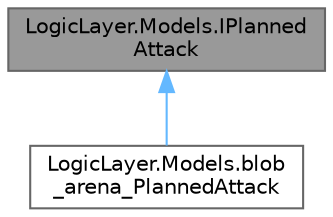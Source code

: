 digraph "LogicLayer.Models.IPlannedAttack"
{
 // LATEX_PDF_SIZE
  bgcolor="transparent";
  edge [fontname=Helvetica,fontsize=10,labelfontname=Helvetica,labelfontsize=10];
  node [fontname=Helvetica,fontsize=10,shape=box,height=0.2,width=0.4];
  Node1 [id="Node000001",label="LogicLayer.Models.IPlanned\lAttack",height=0.2,width=0.4,color="gray40", fillcolor="grey60", style="filled", fontcolor="black",tooltip=" "];
  Node1 -> Node2 [id="edge1_Node000001_Node000002",dir="back",color="steelblue1",style="solid",tooltip=" "];
  Node2 [id="Node000002",label="LogicLayer.Models.blob\l_arena_PlannedAttack",height=0.2,width=0.4,color="gray40", fillcolor="white", style="filled",URL="$class_logic_layer_1_1_models_1_1blob__arena___planned_attack.html",tooltip="Dojo model created after the reveal call, this holds the non hashed components used before the run ro..."];
}
